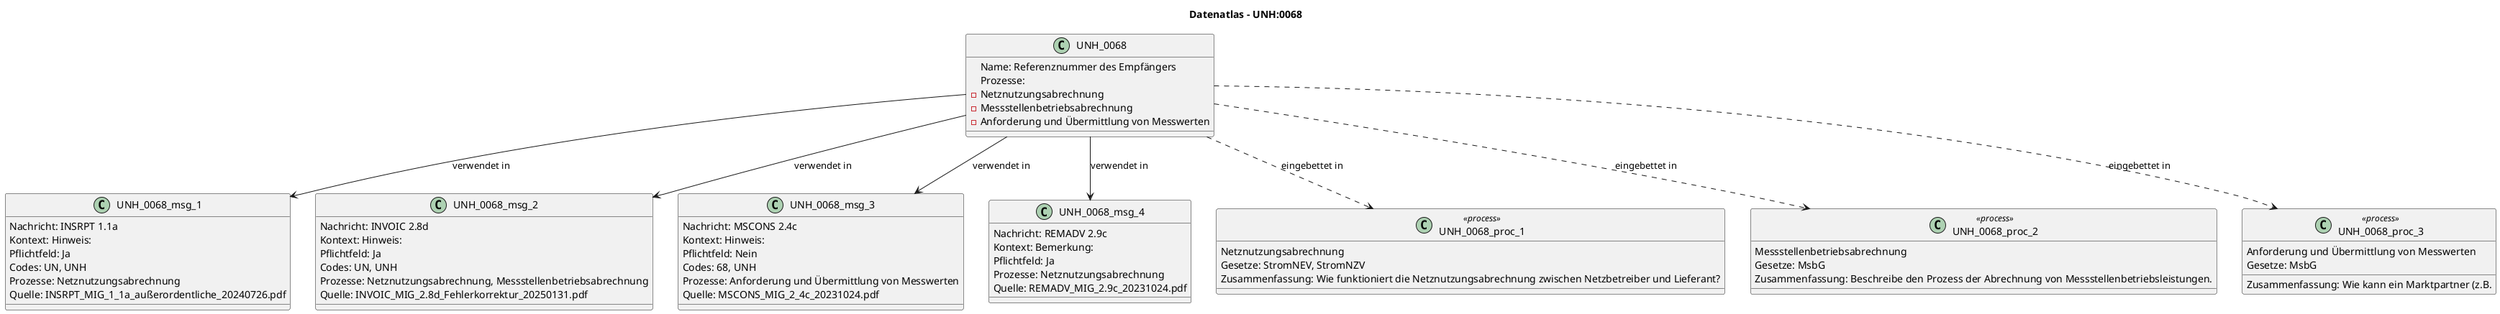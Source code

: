 @startuml
title Datenatlas – UNH:0068
class UNH_0068 {
  Name: Referenznummer des Empfängers
  Prozesse:
    - Netznutzungsabrechnung
    - Messstellenbetriebsabrechnung
    - Anforderung und Übermittlung von Messwerten
}
class UNH_0068_msg_1 {
  Nachricht: INSRPT 1.1a
  Kontext: Hinweis:
  Pflichtfeld: Ja
  Codes: UN, UNH
  Prozesse: Netznutzungsabrechnung
  Quelle: INSRPT_MIG_1_1a_außerordentliche_20240726.pdf
}
UNH_0068 --> UNH_0068_msg_1 : verwendet in
class UNH_0068_msg_2 {
  Nachricht: INVOIC 2.8d
  Kontext: Hinweis:
  Pflichtfeld: Ja
  Codes: UN, UNH
  Prozesse: Netznutzungsabrechnung, Messstellenbetriebsabrechnung
  Quelle: INVOIC_MIG_2.8d_Fehlerkorrektur_20250131.pdf
}
UNH_0068 --> UNH_0068_msg_2 : verwendet in
class UNH_0068_msg_3 {
  Nachricht: MSCONS 2.4c
  Kontext: Hinweis:
  Pflichtfeld: Nein
  Codes: 68, UNH
  Prozesse: Anforderung und Übermittlung von Messwerten
  Quelle: MSCONS_MIG_2_4c_20231024.pdf
}
UNH_0068 --> UNH_0068_msg_3 : verwendet in
class UNH_0068_msg_4 {
  Nachricht: REMADV 2.9c
  Kontext: Bemerkung:
  Pflichtfeld: Ja
  Prozesse: Netznutzungsabrechnung
  Quelle: REMADV_MIG_2.9c_20231024.pdf
}
UNH_0068 --> UNH_0068_msg_4 : verwendet in
class UNH_0068_proc_1 <<process>> {
  Netznutzungsabrechnung
  Gesetze: StromNEV, StromNZV
  Zusammenfassung: Wie funktioniert die Netznutzungsabrechnung zwischen Netzbetreiber und Lieferant?
}
UNH_0068 ..> UNH_0068_proc_1 : eingebettet in
class UNH_0068_proc_2 <<process>> {
  Messstellenbetriebsabrechnung
  Gesetze: MsbG
  Zusammenfassung: Beschreibe den Prozess der Abrechnung von Messstellenbetriebsleistungen.
}
UNH_0068 ..> UNH_0068_proc_2 : eingebettet in
class UNH_0068_proc_3 <<process>> {
  Anforderung und Übermittlung von Messwerten
  Gesetze: MsbG
  Zusammenfassung: Wie kann ein Marktpartner (z.B.
}
UNH_0068 ..> UNH_0068_proc_3 : eingebettet in
@enduml